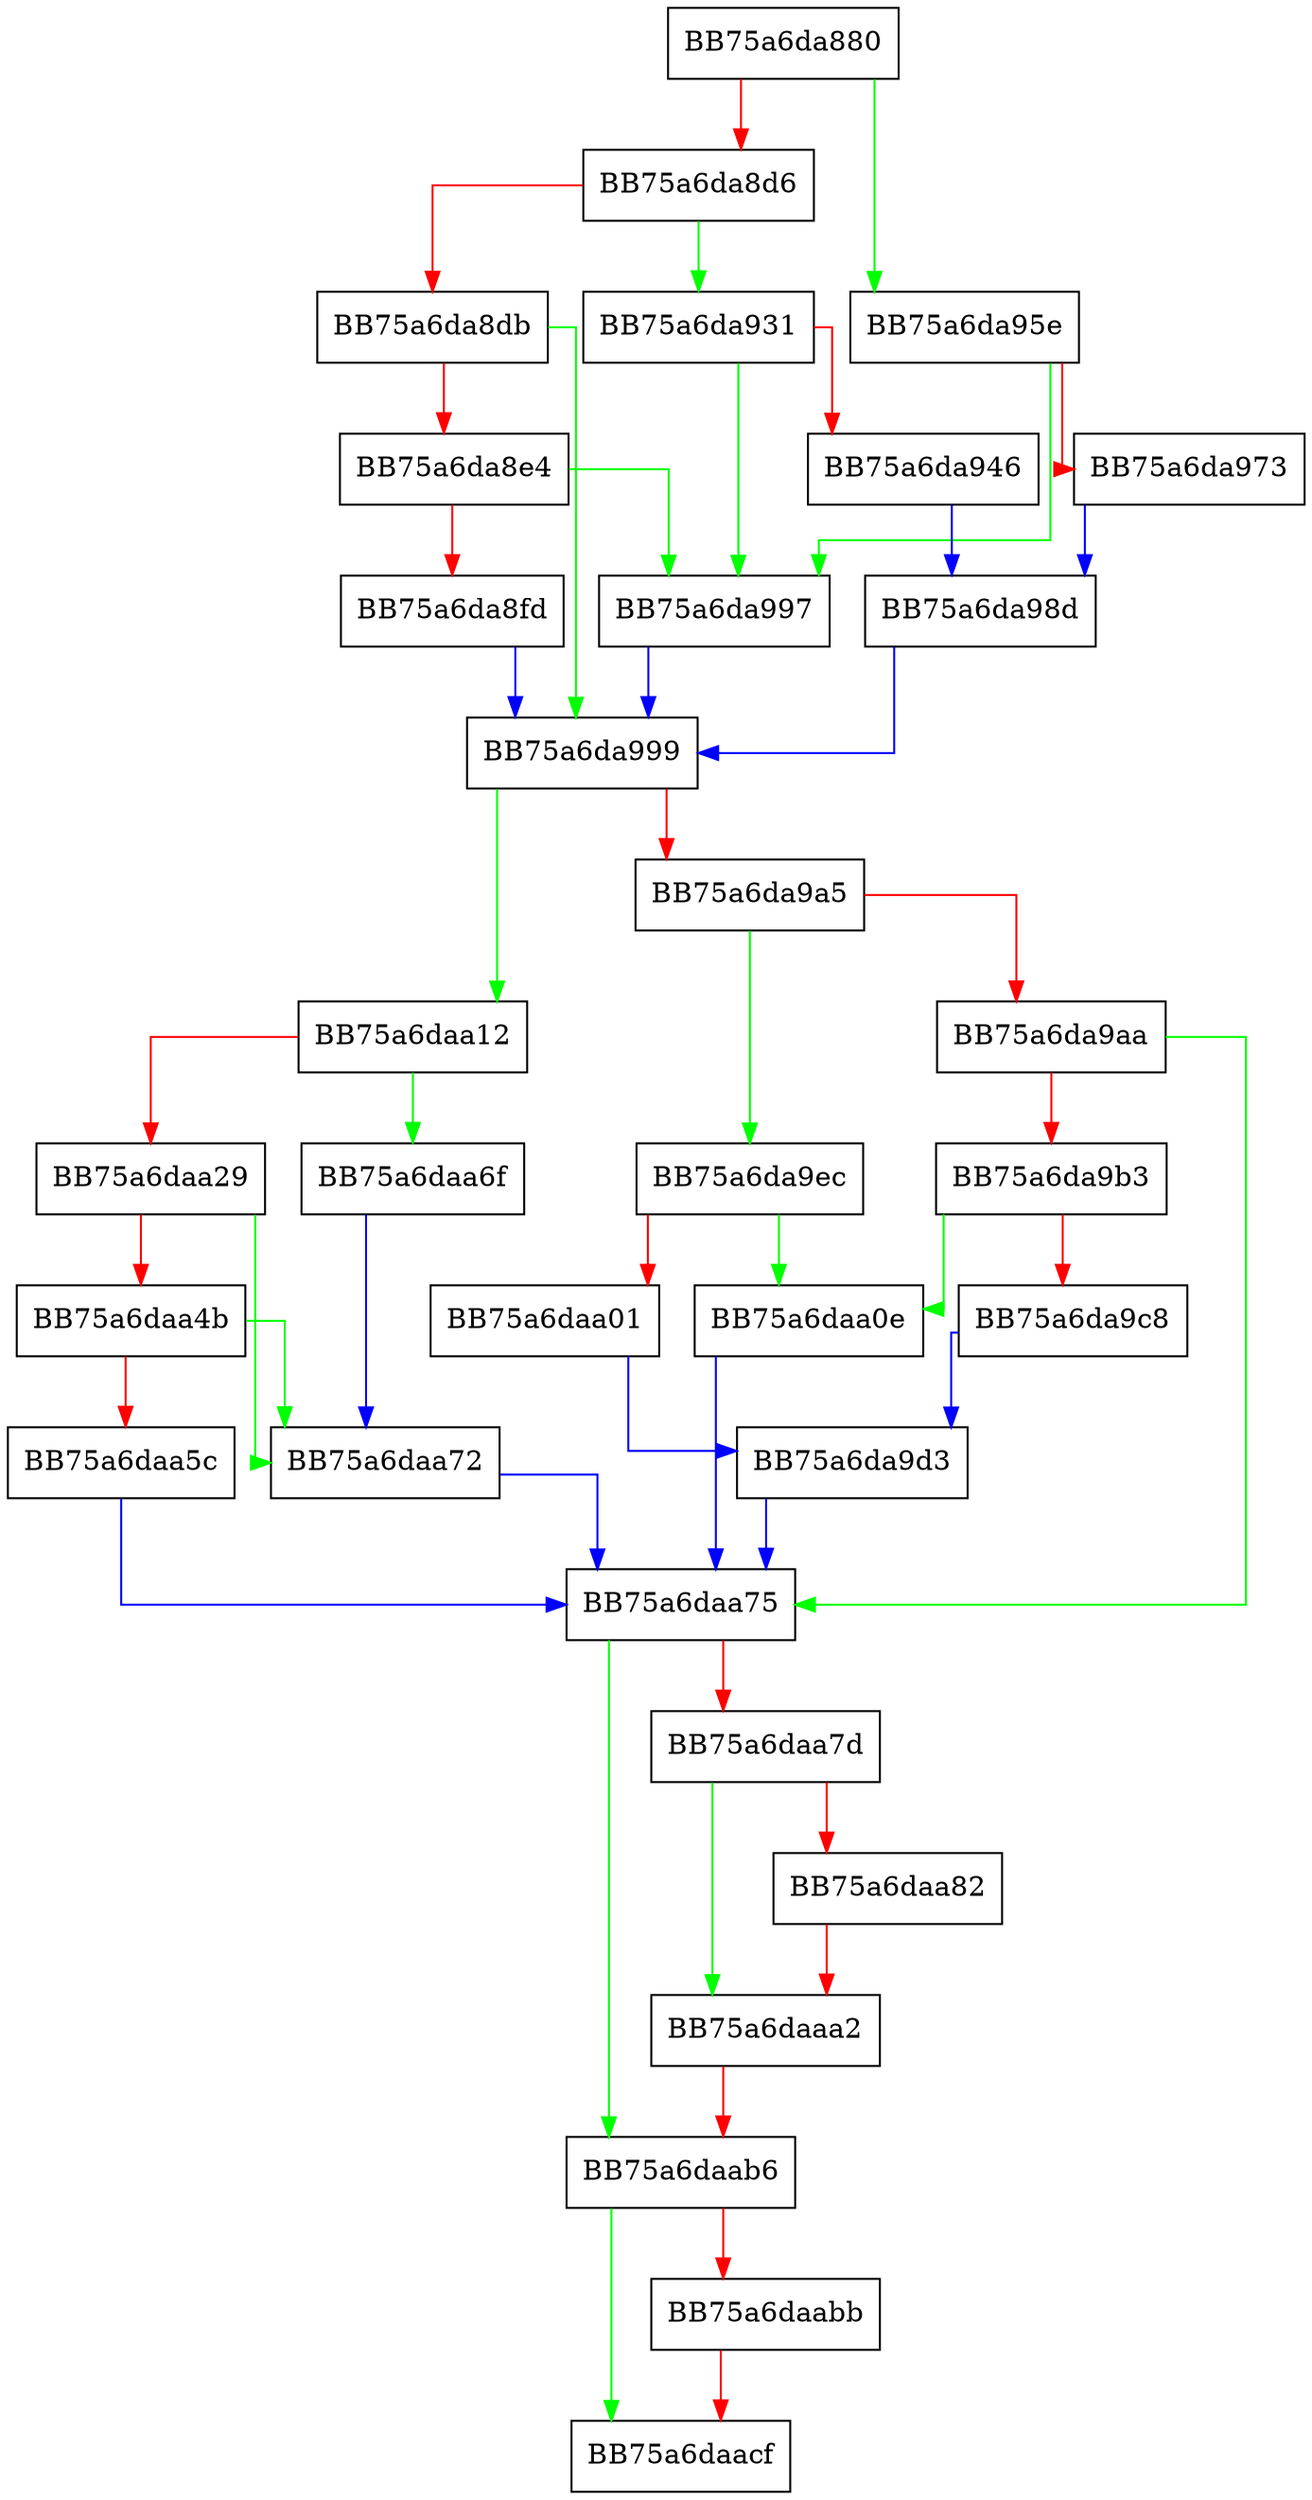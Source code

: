 digraph RpfAPI_DESTransform {
  node [shape="box"];
  graph [splines=ortho];
  BB75a6da880 -> BB75a6da95e [color="green"];
  BB75a6da880 -> BB75a6da8d6 [color="red"];
  BB75a6da8d6 -> BB75a6da931 [color="green"];
  BB75a6da8d6 -> BB75a6da8db [color="red"];
  BB75a6da8db -> BB75a6da999 [color="green"];
  BB75a6da8db -> BB75a6da8e4 [color="red"];
  BB75a6da8e4 -> BB75a6da997 [color="green"];
  BB75a6da8e4 -> BB75a6da8fd [color="red"];
  BB75a6da8fd -> BB75a6da999 [color="blue"];
  BB75a6da931 -> BB75a6da997 [color="green"];
  BB75a6da931 -> BB75a6da946 [color="red"];
  BB75a6da946 -> BB75a6da98d [color="blue"];
  BB75a6da95e -> BB75a6da997 [color="green"];
  BB75a6da95e -> BB75a6da973 [color="red"];
  BB75a6da973 -> BB75a6da98d [color="blue"];
  BB75a6da98d -> BB75a6da999 [color="blue"];
  BB75a6da997 -> BB75a6da999 [color="blue"];
  BB75a6da999 -> BB75a6daa12 [color="green"];
  BB75a6da999 -> BB75a6da9a5 [color="red"];
  BB75a6da9a5 -> BB75a6da9ec [color="green"];
  BB75a6da9a5 -> BB75a6da9aa [color="red"];
  BB75a6da9aa -> BB75a6daa75 [color="green"];
  BB75a6da9aa -> BB75a6da9b3 [color="red"];
  BB75a6da9b3 -> BB75a6daa0e [color="green"];
  BB75a6da9b3 -> BB75a6da9c8 [color="red"];
  BB75a6da9c8 -> BB75a6da9d3 [color="blue"];
  BB75a6da9d3 -> BB75a6daa75 [color="blue"];
  BB75a6da9ec -> BB75a6daa0e [color="green"];
  BB75a6da9ec -> BB75a6daa01 [color="red"];
  BB75a6daa01 -> BB75a6da9d3 [color="blue"];
  BB75a6daa0e -> BB75a6daa75 [color="blue"];
  BB75a6daa12 -> BB75a6daa6f [color="green"];
  BB75a6daa12 -> BB75a6daa29 [color="red"];
  BB75a6daa29 -> BB75a6daa72 [color="green"];
  BB75a6daa29 -> BB75a6daa4b [color="red"];
  BB75a6daa4b -> BB75a6daa72 [color="green"];
  BB75a6daa4b -> BB75a6daa5c [color="red"];
  BB75a6daa5c -> BB75a6daa75 [color="blue"];
  BB75a6daa6f -> BB75a6daa72 [color="blue"];
  BB75a6daa72 -> BB75a6daa75 [color="blue"];
  BB75a6daa75 -> BB75a6daab6 [color="green"];
  BB75a6daa75 -> BB75a6daa7d [color="red"];
  BB75a6daa7d -> BB75a6daaa2 [color="green"];
  BB75a6daa7d -> BB75a6daa82 [color="red"];
  BB75a6daa82 -> BB75a6daaa2 [color="red"];
  BB75a6daaa2 -> BB75a6daab6 [color="red"];
  BB75a6daab6 -> BB75a6daacf [color="green"];
  BB75a6daab6 -> BB75a6daabb [color="red"];
  BB75a6daabb -> BB75a6daacf [color="red"];
}